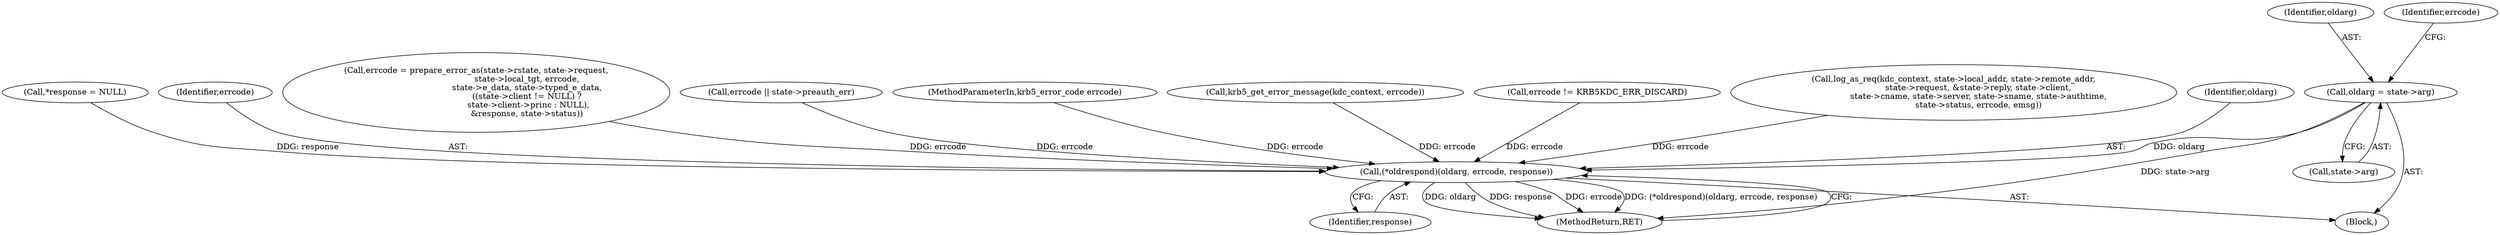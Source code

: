 digraph "0_krb5_ffb35baac6981f9e8914f8f3bffd37f284b85970@pointer" {
"1000156" [label="(Call,oldarg = state->arg)"];
"1001162" [label="(Call,(*oldrespond)(oldarg, errcode, response))"];
"1000157" [label="(Identifier,oldarg)"];
"1000924" [label="(Call,errcode = prepare_error_as(state->rstate, state->request,\n                                       state->local_tgt, errcode,\n                                       state->e_data, state->typed_e_data,\n                                       ((state->client != NULL) ?\n                                        state->client->princ : NULL),\n                                       &response, state->status))"];
"1000820" [label="(Call,errcode || state->preauth_err)"];
"1001162" [label="(Call,(*oldrespond)(oldarg, errcode, response))"];
"1000117" [label="(Block,)"];
"1000156" [label="(Call,oldarg = state->arg)"];
"1000158" [label="(Call,state->arg)"];
"1000116" [label="(MethodParameterIn,krb5_error_code errcode)"];
"1000844" [label="(Call,krb5_get_error_message(kdc_context, errcode))"];
"1001166" [label="(MethodReturn,RET)"];
"1000906" [label="(Call,errcode != KRB5KDC_ERR_DISCARD)"];
"1000852" [label="(Call,log_as_req(kdc_context, state->local_addr, state->remote_addr,\n                   state->request, &state->reply, state->client,\n                   state->cname, state->server, state->sname, state->authtime,\n                   state->status, errcode, emsg))"];
"1001163" [label="(Identifier,oldarg)"];
"1001165" [label="(Identifier,response)"];
"1000124" [label="(Call,*response = NULL)"];
"1000162" [label="(Identifier,errcode)"];
"1001164" [label="(Identifier,errcode)"];
"1000156" -> "1000117"  [label="AST: "];
"1000156" -> "1000158"  [label="CFG: "];
"1000157" -> "1000156"  [label="AST: "];
"1000158" -> "1000156"  [label="AST: "];
"1000162" -> "1000156"  [label="CFG: "];
"1000156" -> "1001166"  [label="DDG: state->arg"];
"1000156" -> "1001162"  [label="DDG: oldarg"];
"1001162" -> "1000117"  [label="AST: "];
"1001162" -> "1001165"  [label="CFG: "];
"1001163" -> "1001162"  [label="AST: "];
"1001164" -> "1001162"  [label="AST: "];
"1001165" -> "1001162"  [label="AST: "];
"1001166" -> "1001162"  [label="CFG: "];
"1001162" -> "1001166"  [label="DDG: oldarg"];
"1001162" -> "1001166"  [label="DDG: response"];
"1001162" -> "1001166"  [label="DDG: errcode"];
"1001162" -> "1001166"  [label="DDG: (*oldrespond)(oldarg, errcode, response)"];
"1000924" -> "1001162"  [label="DDG: errcode"];
"1000852" -> "1001162"  [label="DDG: errcode"];
"1000906" -> "1001162"  [label="DDG: errcode"];
"1000844" -> "1001162"  [label="DDG: errcode"];
"1000820" -> "1001162"  [label="DDG: errcode"];
"1000116" -> "1001162"  [label="DDG: errcode"];
"1000124" -> "1001162"  [label="DDG: response"];
}
